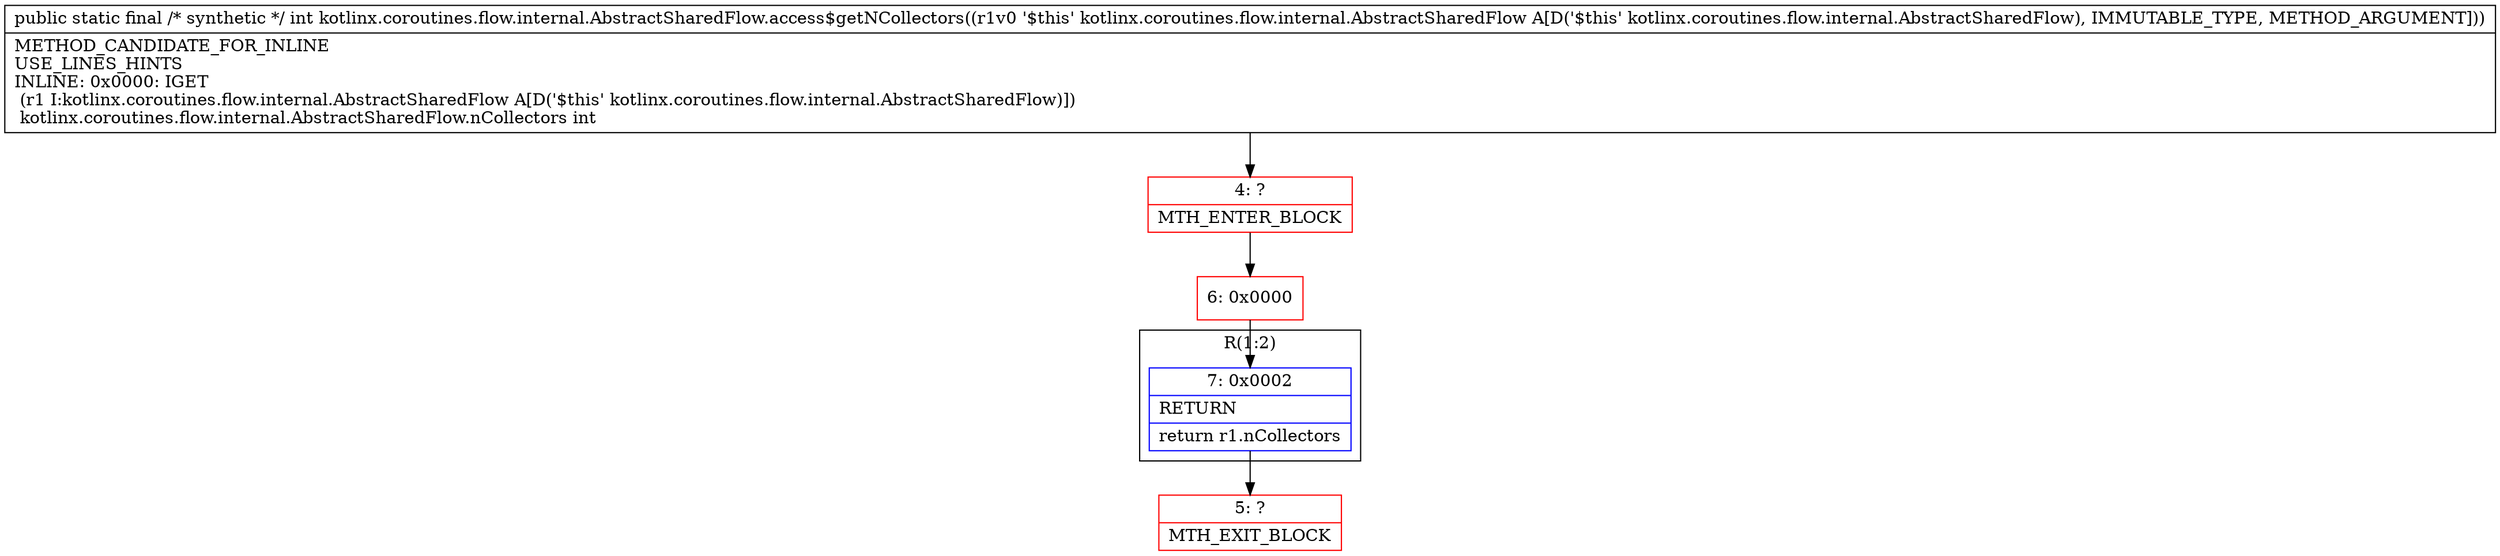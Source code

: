 digraph "CFG forkotlinx.coroutines.flow.internal.AbstractSharedFlow.access$getNCollectors(Lkotlinx\/coroutines\/flow\/internal\/AbstractSharedFlow;)I" {
subgraph cluster_Region_189693141 {
label = "R(1:2)";
node [shape=record,color=blue];
Node_7 [shape=record,label="{7\:\ 0x0002|RETURN\l|return r1.nCollectors\l}"];
}
Node_4 [shape=record,color=red,label="{4\:\ ?|MTH_ENTER_BLOCK\l}"];
Node_6 [shape=record,color=red,label="{6\:\ 0x0000}"];
Node_5 [shape=record,color=red,label="{5\:\ ?|MTH_EXIT_BLOCK\l}"];
MethodNode[shape=record,label="{public static final \/* synthetic *\/ int kotlinx.coroutines.flow.internal.AbstractSharedFlow.access$getNCollectors((r1v0 '$this' kotlinx.coroutines.flow.internal.AbstractSharedFlow A[D('$this' kotlinx.coroutines.flow.internal.AbstractSharedFlow), IMMUTABLE_TYPE, METHOD_ARGUMENT]))  | METHOD_CANDIDATE_FOR_INLINE\lUSE_LINES_HINTS\lINLINE: 0x0000: IGET  \l  (r1 I:kotlinx.coroutines.flow.internal.AbstractSharedFlow A[D('$this' kotlinx.coroutines.flow.internal.AbstractSharedFlow)])\l kotlinx.coroutines.flow.internal.AbstractSharedFlow.nCollectors int\l}"];
MethodNode -> Node_4;Node_7 -> Node_5;
Node_4 -> Node_6;
Node_6 -> Node_7;
}

